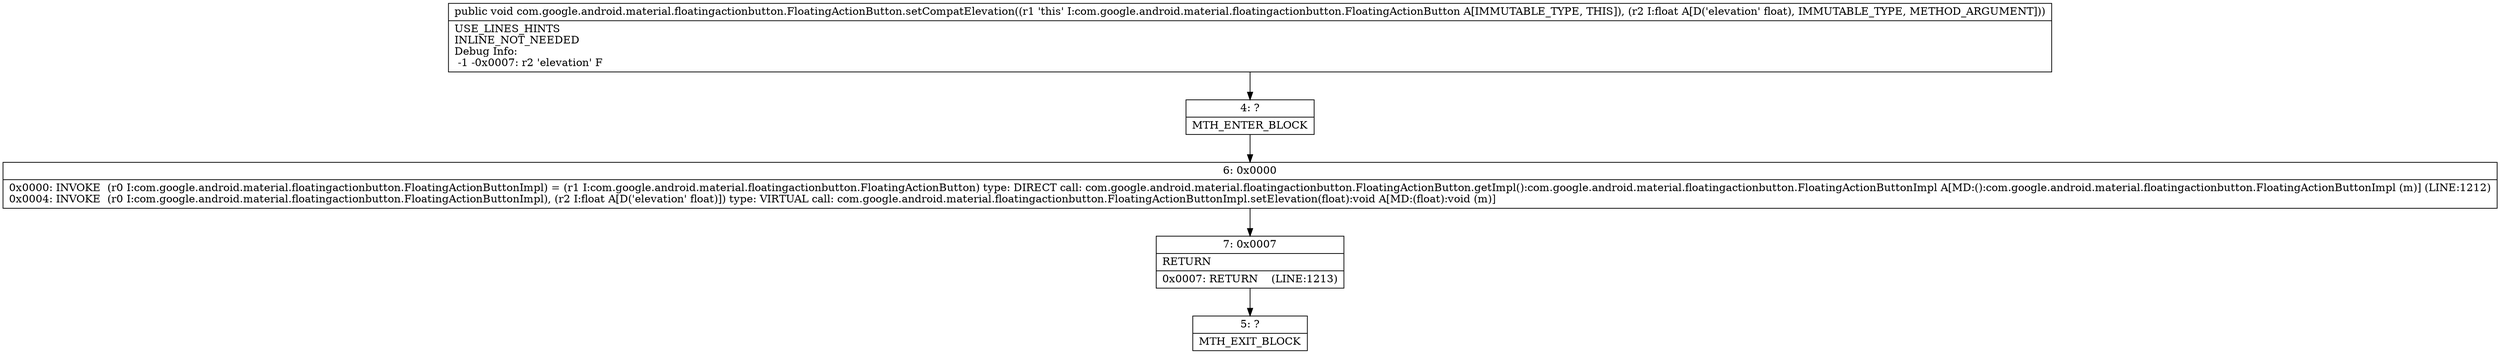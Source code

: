 digraph "CFG forcom.google.android.material.floatingactionbutton.FloatingActionButton.setCompatElevation(F)V" {
Node_4 [shape=record,label="{4\:\ ?|MTH_ENTER_BLOCK\l}"];
Node_6 [shape=record,label="{6\:\ 0x0000|0x0000: INVOKE  (r0 I:com.google.android.material.floatingactionbutton.FloatingActionButtonImpl) = (r1 I:com.google.android.material.floatingactionbutton.FloatingActionButton) type: DIRECT call: com.google.android.material.floatingactionbutton.FloatingActionButton.getImpl():com.google.android.material.floatingactionbutton.FloatingActionButtonImpl A[MD:():com.google.android.material.floatingactionbutton.FloatingActionButtonImpl (m)] (LINE:1212)\l0x0004: INVOKE  (r0 I:com.google.android.material.floatingactionbutton.FloatingActionButtonImpl), (r2 I:float A[D('elevation' float)]) type: VIRTUAL call: com.google.android.material.floatingactionbutton.FloatingActionButtonImpl.setElevation(float):void A[MD:(float):void (m)]\l}"];
Node_7 [shape=record,label="{7\:\ 0x0007|RETURN\l|0x0007: RETURN    (LINE:1213)\l}"];
Node_5 [shape=record,label="{5\:\ ?|MTH_EXIT_BLOCK\l}"];
MethodNode[shape=record,label="{public void com.google.android.material.floatingactionbutton.FloatingActionButton.setCompatElevation((r1 'this' I:com.google.android.material.floatingactionbutton.FloatingActionButton A[IMMUTABLE_TYPE, THIS]), (r2 I:float A[D('elevation' float), IMMUTABLE_TYPE, METHOD_ARGUMENT]))  | USE_LINES_HINTS\lINLINE_NOT_NEEDED\lDebug Info:\l  \-1 \-0x0007: r2 'elevation' F\l}"];
MethodNode -> Node_4;Node_4 -> Node_6;
Node_6 -> Node_7;
Node_7 -> Node_5;
}

